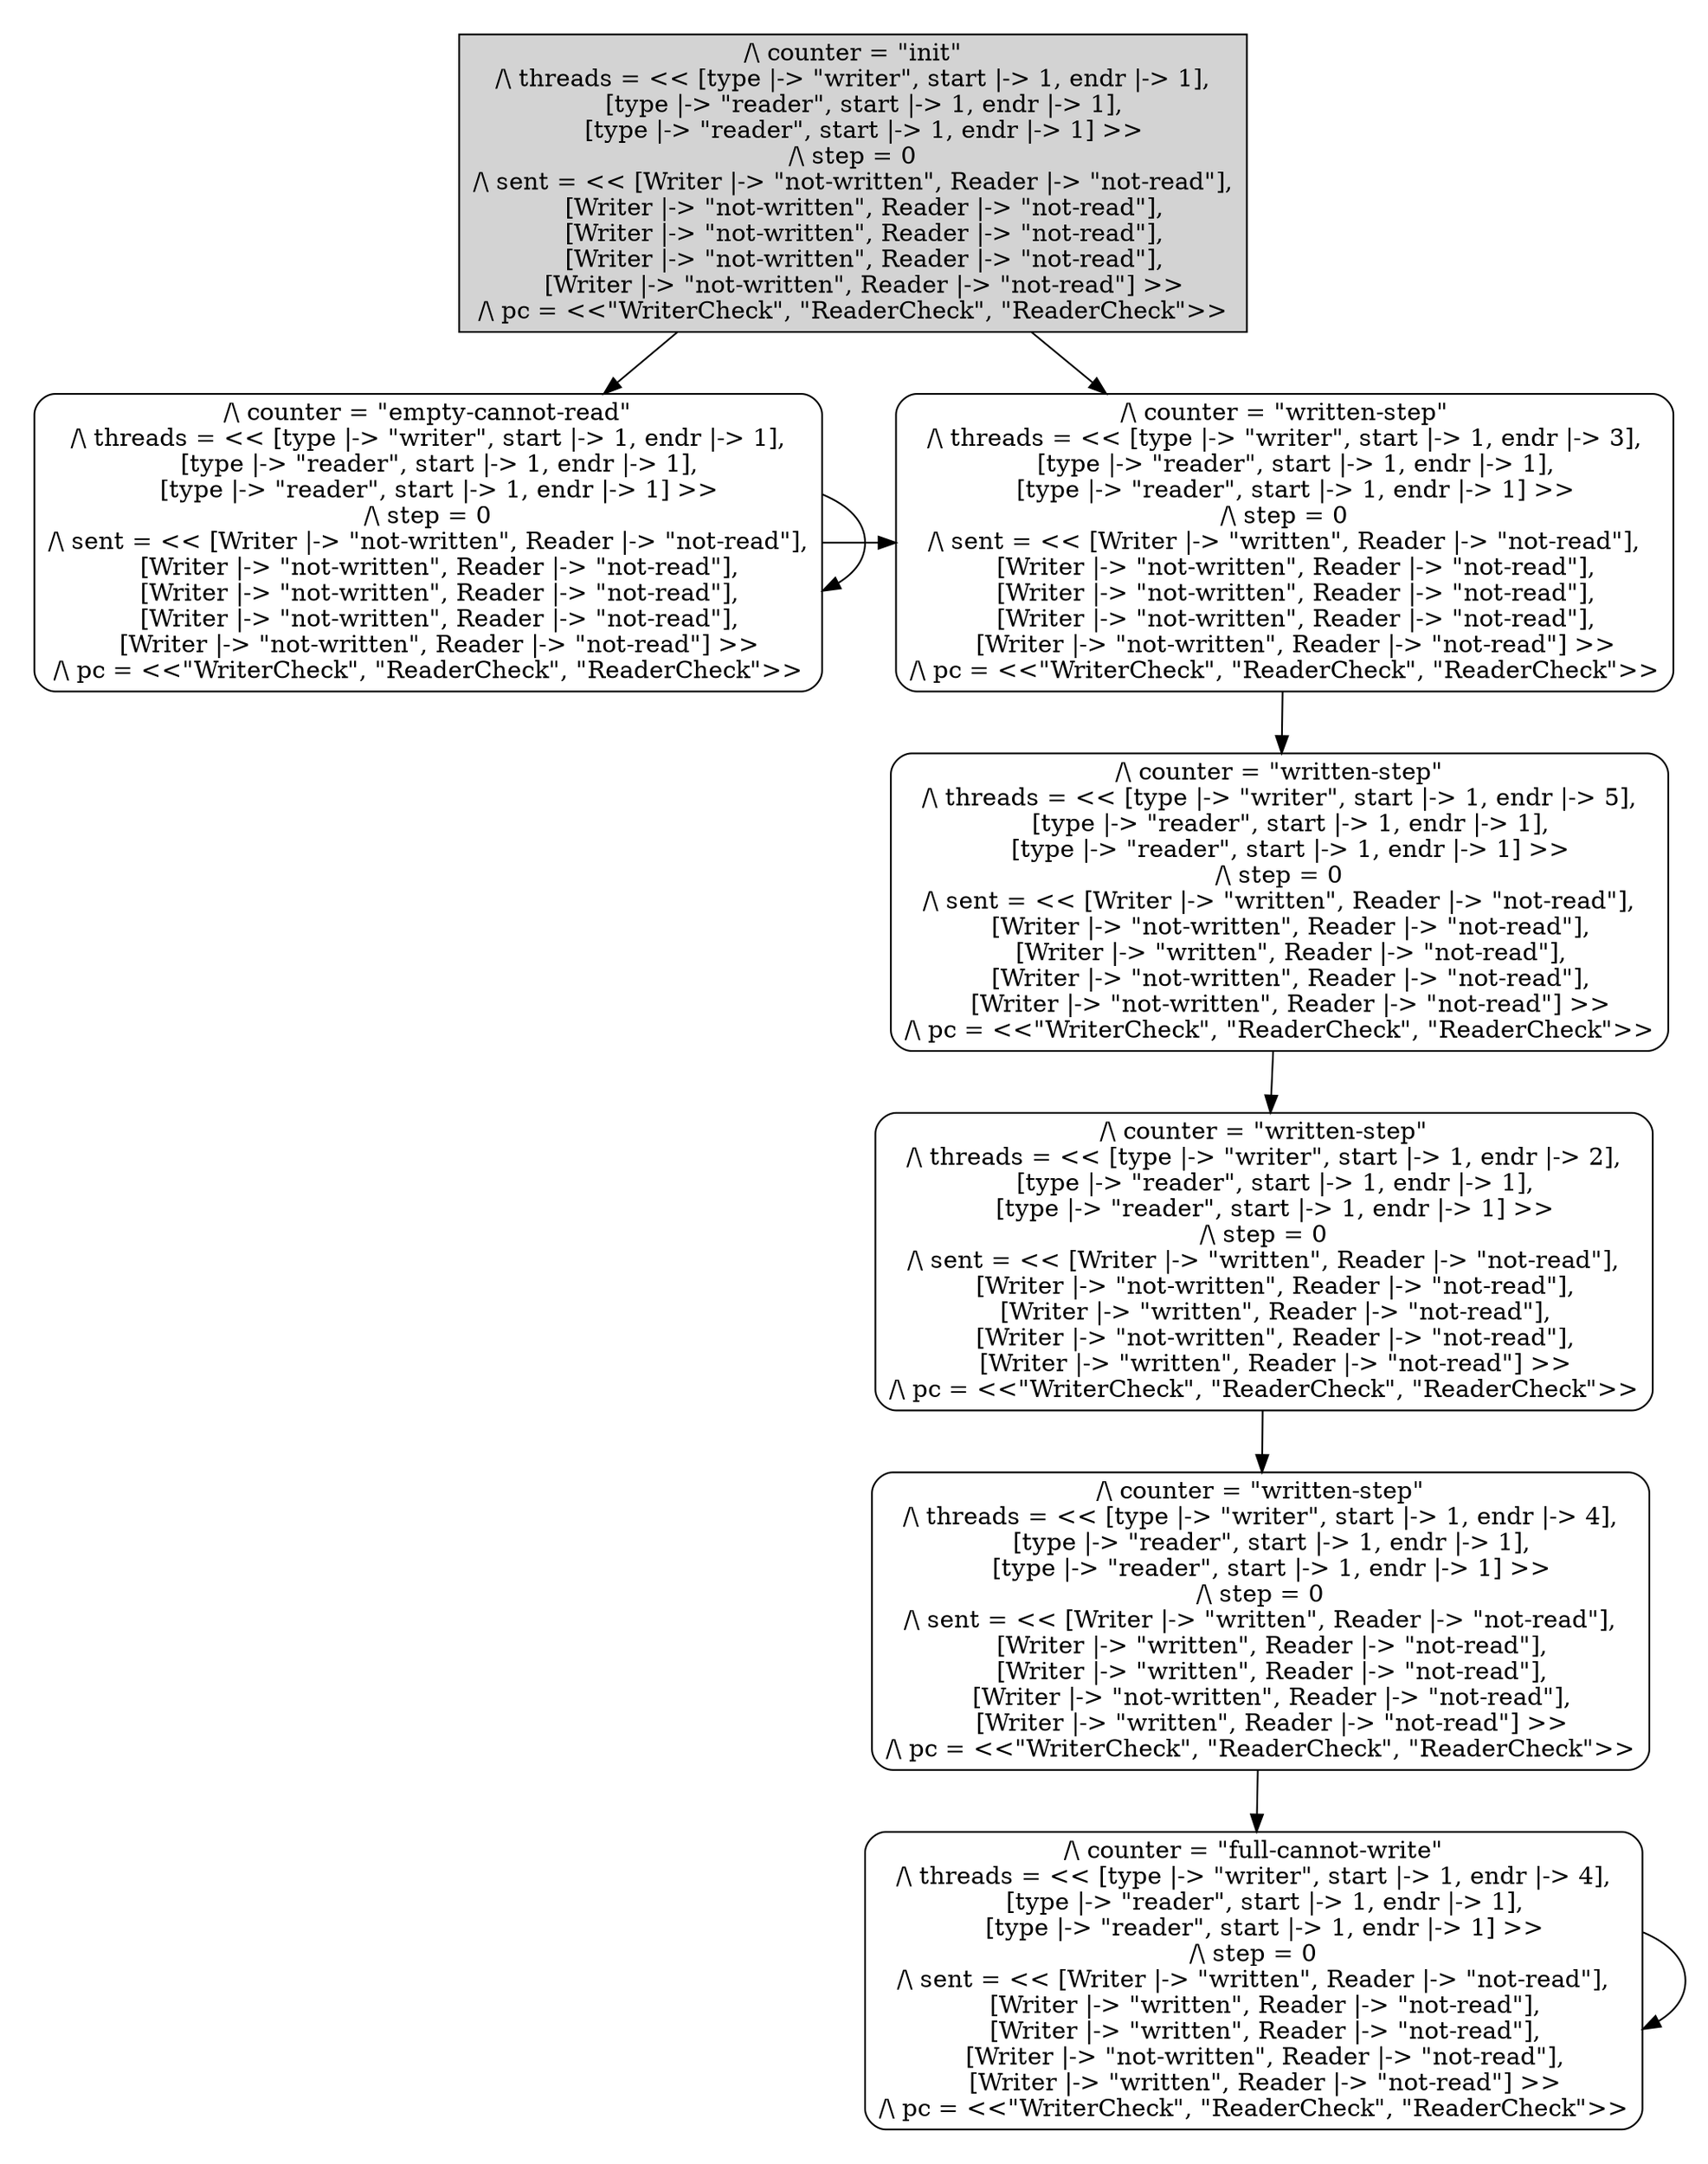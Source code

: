 strict digraph DiskGraph {
node [shape=box,style=rounded]
nodesep=0.35;
subgraph cluster_graph {
color="white";
8575854053410491185 [label="/\\ counter = \"init\"\n/\\ threads = << [type |-> \"writer\", start |-> 1, endr |-> 1],\n   [type |-> \"reader\", start |-> 1, endr |-> 1],\n   [type |-> \"reader\", start |-> 1, endr |-> 1] >>\n/\\ step = 0\n/\\ sent = << [Writer |-> \"not-written\", Reader |-> \"not-read\"],\n   [Writer |-> \"not-written\", Reader |-> \"not-read\"],\n   [Writer |-> \"not-written\", Reader |-> \"not-read\"],\n   [Writer |-> \"not-written\", Reader |-> \"not-read\"],\n   [Writer |-> \"not-written\", Reader |-> \"not-read\"] >>\n/\\ pc = <<\"WriterCheck\", \"ReaderCheck\", \"ReaderCheck\">>",style = filled]
8575854053410491185 -> -319504819257083475 [label="",color="black",fontcolor="black"];
-319504819257083475 [label="/\\ counter = \"empty-cannot-read\"\n/\\ threads = << [type |-> \"writer\", start |-> 1, endr |-> 1],\n   [type |-> \"reader\", start |-> 1, endr |-> 1],\n   [type |-> \"reader\", start |-> 1, endr |-> 1] >>\n/\\ step = 0\n/\\ sent = << [Writer |-> \"not-written\", Reader |-> \"not-read\"],\n   [Writer |-> \"not-written\", Reader |-> \"not-read\"],\n   [Writer |-> \"not-written\", Reader |-> \"not-read\"],\n   [Writer |-> \"not-written\", Reader |-> \"not-read\"],\n   [Writer |-> \"not-written\", Reader |-> \"not-read\"] >>\n/\\ pc = <<\"WriterCheck\", \"ReaderCheck\", \"ReaderCheck\">>"];
8575854053410491185 -> 6017930998504999431 [label="",color="black",fontcolor="black"];
6017930998504999431 [label="/\\ counter = \"written-step\"\n/\\ threads = << [type |-> \"writer\", start |-> 1, endr |-> 3],\n   [type |-> \"reader\", start |-> 1, endr |-> 1],\n   [type |-> \"reader\", start |-> 1, endr |-> 1] >>\n/\\ step = 0\n/\\ sent = << [Writer |-> \"written\", Reader |-> \"not-read\"],\n   [Writer |-> \"not-written\", Reader |-> \"not-read\"],\n   [Writer |-> \"not-written\", Reader |-> \"not-read\"],\n   [Writer |-> \"not-written\", Reader |-> \"not-read\"],\n   [Writer |-> \"not-written\", Reader |-> \"not-read\"] >>\n/\\ pc = <<\"WriterCheck\", \"ReaderCheck\", \"ReaderCheck\">>"];
8575854053410491185 -> -319504819257083475 [label="",color="black",fontcolor="black"];
8575854053410491185 -> 6017930998504999431 [label="",color="black",fontcolor="black"];
8575854053410491185 -> -319504819257083475 [label="",color="black",fontcolor="black"];
8575854053410491185 -> 6017930998504999431 [label="",color="black",fontcolor="black"];
-319504819257083475 -> -319504819257083475 [label="",color="black",fontcolor="black"];
-319504819257083475 -> 6017930998504999431 [label="",color="black",fontcolor="black"];
-319504819257083475 -> -319504819257083475 [label="",color="black",fontcolor="black"];
-319504819257083475 -> 6017930998504999431 [label="",color="black",fontcolor="black"];
-319504819257083475 -> -319504819257083475 [label="",color="black",fontcolor="black"];
-319504819257083475 -> 6017930998504999431 [label="",color="black",fontcolor="black"];
6017930998504999431 -> 4520288736078588196 [label="",color="black",fontcolor="black"];
4520288736078588196 [label="/\\ counter = \"written-step\"\n/\\ threads = << [type |-> \"writer\", start |-> 1, endr |-> 5],\n   [type |-> \"reader\", start |-> 1, endr |-> 1],\n   [type |-> \"reader\", start |-> 1, endr |-> 1] >>\n/\\ step = 0\n/\\ sent = << [Writer |-> \"written\", Reader |-> \"not-read\"],\n   [Writer |-> \"not-written\", Reader |-> \"not-read\"],\n   [Writer |-> \"written\", Reader |-> \"not-read\"],\n   [Writer |-> \"not-written\", Reader |-> \"not-read\"],\n   [Writer |-> \"not-written\", Reader |-> \"not-read\"] >>\n/\\ pc = <<\"WriterCheck\", \"ReaderCheck\", \"ReaderCheck\">>"];
6017930998504999431 -> 4520288736078588196 [label="",color="black",fontcolor="black"];
6017930998504999431 -> 4520288736078588196 [label="",color="black",fontcolor="black"];
4520288736078588196 -> -5201274984305809639 [label="",color="black",fontcolor="black"];
-5201274984305809639 [label="/\\ counter = \"written-step\"\n/\\ threads = << [type |-> \"writer\", start |-> 1, endr |-> 2],\n   [type |-> \"reader\", start |-> 1, endr |-> 1],\n   [type |-> \"reader\", start |-> 1, endr |-> 1] >>\n/\\ step = 0\n/\\ sent = << [Writer |-> \"written\", Reader |-> \"not-read\"],\n   [Writer |-> \"not-written\", Reader |-> \"not-read\"],\n   [Writer |-> \"written\", Reader |-> \"not-read\"],\n   [Writer |-> \"not-written\", Reader |-> \"not-read\"],\n   [Writer |-> \"written\", Reader |-> \"not-read\"] >>\n/\\ pc = <<\"WriterCheck\", \"ReaderCheck\", \"ReaderCheck\">>"];
4520288736078588196 -> -5201274984305809639 [label="",color="black",fontcolor="black"];
4520288736078588196 -> -5201274984305809639 [label="",color="black",fontcolor="black"];
-5201274984305809639 -> 6342678876519163561 [label="",color="black",fontcolor="black"];
6342678876519163561 [label="/\\ counter = \"written-step\"\n/\\ threads = << [type |-> \"writer\", start |-> 1, endr |-> 4],\n   [type |-> \"reader\", start |-> 1, endr |-> 1],\n   [type |-> \"reader\", start |-> 1, endr |-> 1] >>\n/\\ step = 0\n/\\ sent = << [Writer |-> \"written\", Reader |-> \"not-read\"],\n   [Writer |-> \"written\", Reader |-> \"not-read\"],\n   [Writer |-> \"written\", Reader |-> \"not-read\"],\n   [Writer |-> \"not-written\", Reader |-> \"not-read\"],\n   [Writer |-> \"written\", Reader |-> \"not-read\"] >>\n/\\ pc = <<\"WriterCheck\", \"ReaderCheck\", \"ReaderCheck\">>"];
-5201274984305809639 -> 6342678876519163561 [label="",color="black",fontcolor="black"];
-5201274984305809639 -> 6342678876519163561 [label="",color="black",fontcolor="black"];
6342678876519163561 -> 6827170466445832210 [label="",color="black",fontcolor="black"];
6827170466445832210 [label="/\\ counter = \"full-cannot-write\"\n/\\ threads = << [type |-> \"writer\", start |-> 1, endr |-> 4],\n   [type |-> \"reader\", start |-> 1, endr |-> 1],\n   [type |-> \"reader\", start |-> 1, endr |-> 1] >>\n/\\ step = 0\n/\\ sent = << [Writer |-> \"written\", Reader |-> \"not-read\"],\n   [Writer |-> \"written\", Reader |-> \"not-read\"],\n   [Writer |-> \"written\", Reader |-> \"not-read\"],\n   [Writer |-> \"not-written\", Reader |-> \"not-read\"],\n   [Writer |-> \"written\", Reader |-> \"not-read\"] >>\n/\\ pc = <<\"WriterCheck\", \"ReaderCheck\", \"ReaderCheck\">>"];
6342678876519163561 -> 6827170466445832210 [label="",color="black",fontcolor="black"];
6342678876519163561 -> 6827170466445832210 [label="",color="black",fontcolor="black"];
6827170466445832210 -> 6827170466445832210 [label="",color="black",fontcolor="black"];
6827170466445832210 -> 6827170466445832210 [label="",color="black",fontcolor="black"];
6827170466445832210 -> 6827170466445832210 [label="",color="black",fontcolor="black"];
{rank = same; 8575854053410491185;}
{rank = same; -319504819257083475;6017930998504999431;}
{rank = same; 4520288736078588196;}
{rank = same; -5201274984305809639;}
{rank = same; 6342678876519163561;}
{rank = same; 6827170466445832210;}
}
}